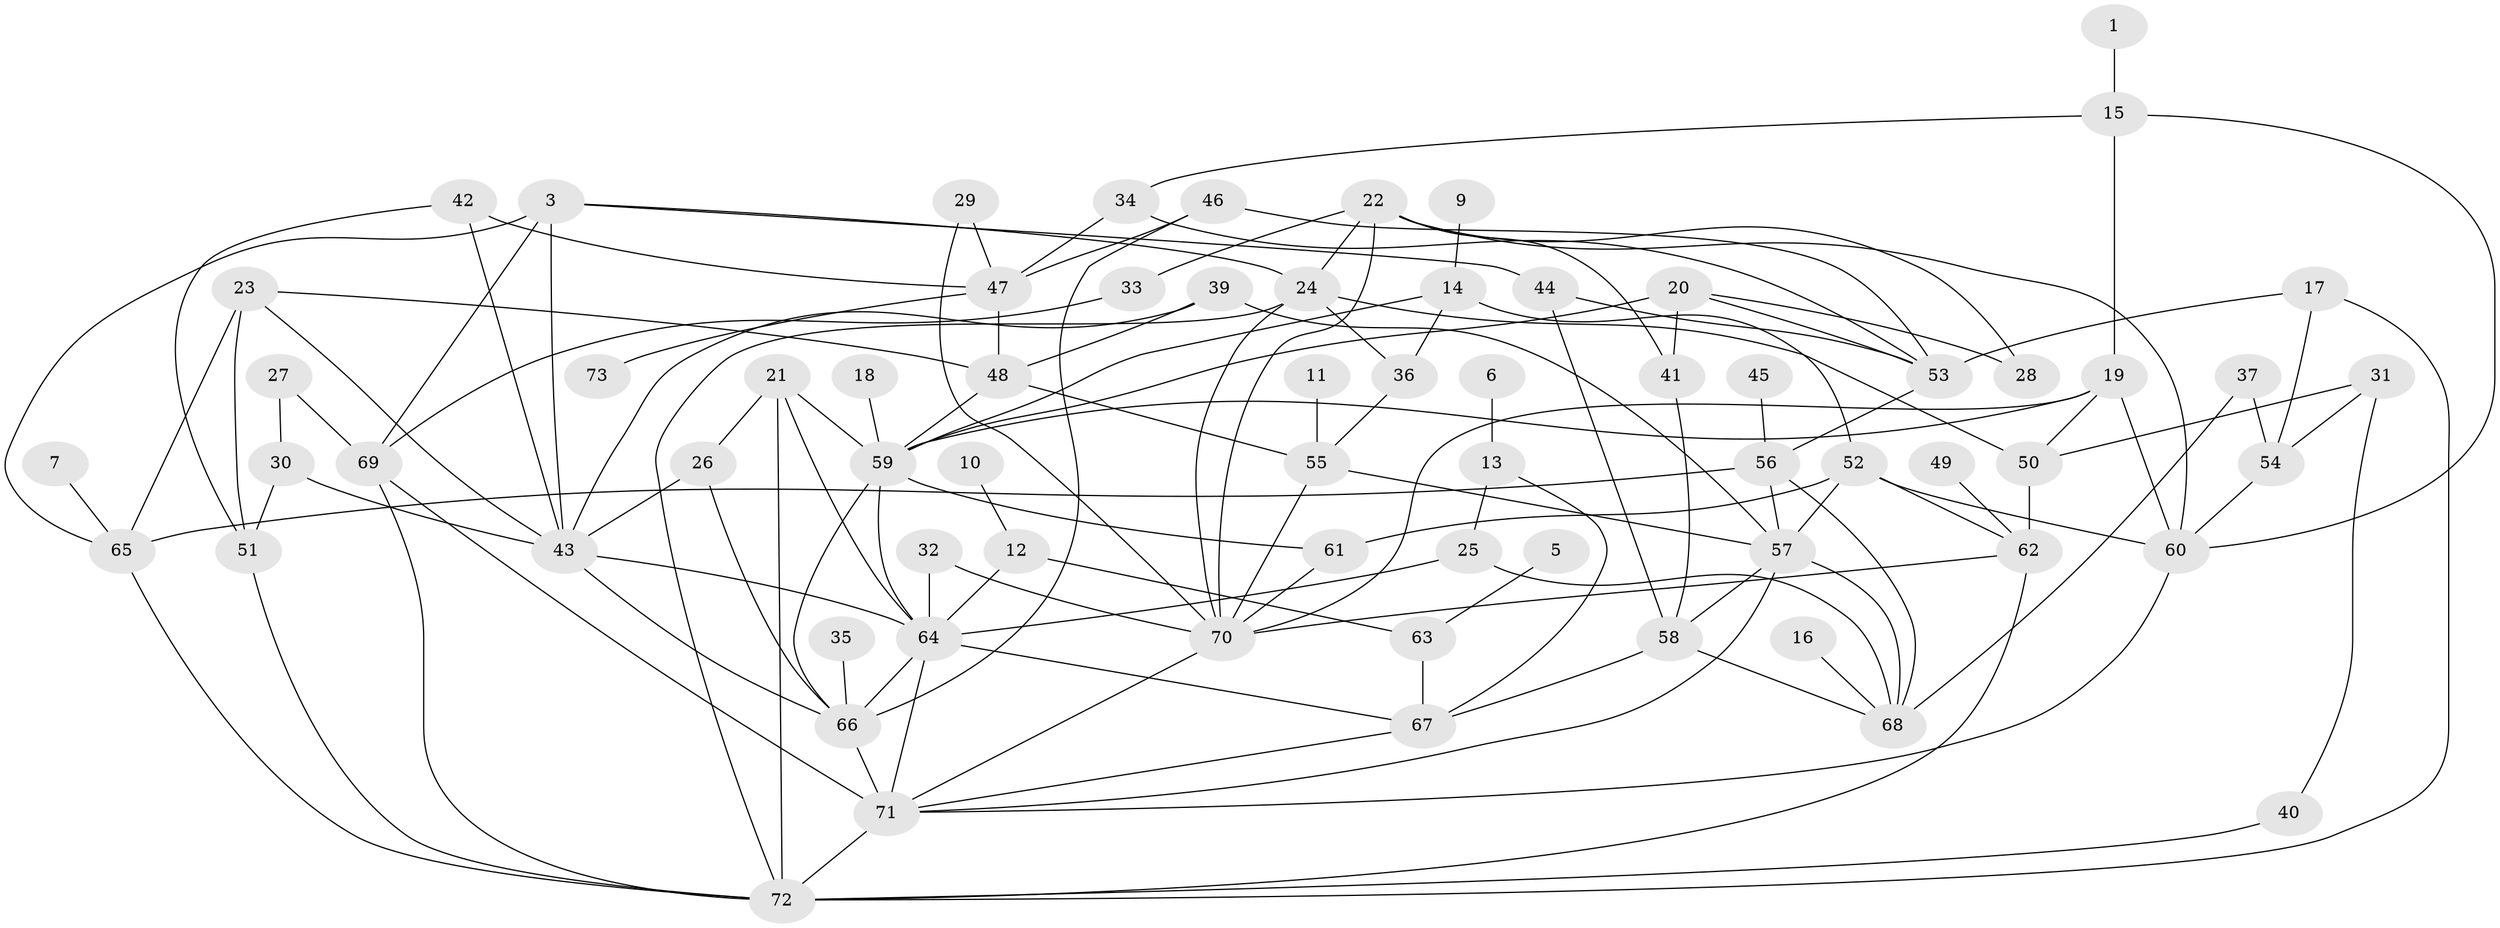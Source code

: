 // original degree distribution, {2: 0.273972602739726, 3: 0.22602739726027396, 5: 0.08904109589041095, 4: 0.1506849315068493, 1: 0.17123287671232876, 7: 0.02054794520547945, 0: 0.0273972602739726, 6: 0.0273972602739726, 8: 0.0136986301369863}
// Generated by graph-tools (version 1.1) at 2025/25/03/09/25 03:25:14]
// undirected, 69 vertices, 132 edges
graph export_dot {
graph [start="1"]
  node [color=gray90,style=filled];
  1;
  3;
  5;
  6;
  7;
  9;
  10;
  11;
  12;
  13;
  14;
  15;
  16;
  17;
  18;
  19;
  20;
  21;
  22;
  23;
  24;
  25;
  26;
  27;
  28;
  29;
  30;
  31;
  32;
  33;
  34;
  35;
  36;
  37;
  39;
  40;
  41;
  42;
  43;
  44;
  45;
  46;
  47;
  48;
  49;
  50;
  51;
  52;
  53;
  54;
  55;
  56;
  57;
  58;
  59;
  60;
  61;
  62;
  63;
  64;
  65;
  66;
  67;
  68;
  69;
  70;
  71;
  72;
  73;
  1 -- 15 [weight=1.0];
  3 -- 24 [weight=1.0];
  3 -- 43 [weight=1.0];
  3 -- 44 [weight=1.0];
  3 -- 65 [weight=1.0];
  3 -- 69 [weight=1.0];
  5 -- 63 [weight=1.0];
  6 -- 13 [weight=1.0];
  7 -- 65 [weight=1.0];
  9 -- 14 [weight=1.0];
  10 -- 12 [weight=1.0];
  11 -- 55 [weight=1.0];
  12 -- 63 [weight=1.0];
  12 -- 64 [weight=1.0];
  13 -- 25 [weight=1.0];
  13 -- 67 [weight=1.0];
  14 -- 36 [weight=1.0];
  14 -- 52 [weight=1.0];
  14 -- 59 [weight=1.0];
  15 -- 19 [weight=1.0];
  15 -- 34 [weight=1.0];
  15 -- 60 [weight=1.0];
  16 -- 68 [weight=1.0];
  17 -- 53 [weight=1.0];
  17 -- 54 [weight=1.0];
  17 -- 72 [weight=1.0];
  18 -- 59 [weight=1.0];
  19 -- 50 [weight=1.0];
  19 -- 59 [weight=1.0];
  19 -- 60 [weight=1.0];
  19 -- 70 [weight=1.0];
  20 -- 28 [weight=1.0];
  20 -- 41 [weight=1.0];
  20 -- 53 [weight=1.0];
  20 -- 59 [weight=2.0];
  21 -- 26 [weight=1.0];
  21 -- 59 [weight=1.0];
  21 -- 64 [weight=1.0];
  21 -- 72 [weight=1.0];
  22 -- 24 [weight=1.0];
  22 -- 28 [weight=1.0];
  22 -- 33 [weight=1.0];
  22 -- 41 [weight=1.0];
  22 -- 60 [weight=1.0];
  22 -- 70 [weight=1.0];
  23 -- 43 [weight=1.0];
  23 -- 48 [weight=1.0];
  23 -- 51 [weight=1.0];
  23 -- 65 [weight=1.0];
  24 -- 36 [weight=1.0];
  24 -- 50 [weight=1.0];
  24 -- 70 [weight=1.0];
  24 -- 72 [weight=1.0];
  25 -- 64 [weight=1.0];
  25 -- 68 [weight=1.0];
  26 -- 43 [weight=1.0];
  26 -- 66 [weight=1.0];
  27 -- 30 [weight=1.0];
  27 -- 69 [weight=1.0];
  29 -- 47 [weight=1.0];
  29 -- 70 [weight=1.0];
  30 -- 43 [weight=1.0];
  30 -- 51 [weight=1.0];
  31 -- 40 [weight=1.0];
  31 -- 50 [weight=1.0];
  31 -- 54 [weight=1.0];
  32 -- 64 [weight=1.0];
  32 -- 70 [weight=1.0];
  33 -- 69 [weight=1.0];
  34 -- 47 [weight=1.0];
  34 -- 53 [weight=1.0];
  35 -- 66 [weight=1.0];
  36 -- 55 [weight=1.0];
  37 -- 54 [weight=1.0];
  37 -- 68 [weight=1.0];
  39 -- 43 [weight=1.0];
  39 -- 48 [weight=1.0];
  39 -- 57 [weight=1.0];
  40 -- 72 [weight=1.0];
  41 -- 58 [weight=1.0];
  42 -- 43 [weight=1.0];
  42 -- 47 [weight=1.0];
  42 -- 51 [weight=1.0];
  43 -- 64 [weight=1.0];
  43 -- 66 [weight=1.0];
  44 -- 53 [weight=1.0];
  44 -- 58 [weight=1.0];
  45 -- 56 [weight=1.0];
  46 -- 47 [weight=1.0];
  46 -- 53 [weight=1.0];
  46 -- 66 [weight=1.0];
  47 -- 48 [weight=2.0];
  47 -- 73 [weight=1.0];
  48 -- 55 [weight=1.0];
  48 -- 59 [weight=1.0];
  49 -- 62 [weight=1.0];
  50 -- 62 [weight=1.0];
  51 -- 72 [weight=1.0];
  52 -- 57 [weight=1.0];
  52 -- 60 [weight=1.0];
  52 -- 61 [weight=1.0];
  52 -- 62 [weight=1.0];
  53 -- 56 [weight=1.0];
  54 -- 60 [weight=1.0];
  55 -- 57 [weight=1.0];
  55 -- 70 [weight=1.0];
  56 -- 57 [weight=1.0];
  56 -- 65 [weight=1.0];
  56 -- 68 [weight=1.0];
  57 -- 58 [weight=1.0];
  57 -- 68 [weight=1.0];
  57 -- 71 [weight=1.0];
  58 -- 67 [weight=1.0];
  58 -- 68 [weight=1.0];
  59 -- 61 [weight=1.0];
  59 -- 64 [weight=1.0];
  59 -- 66 [weight=1.0];
  60 -- 71 [weight=1.0];
  61 -- 70 [weight=1.0];
  62 -- 70 [weight=1.0];
  62 -- 72 [weight=1.0];
  63 -- 67 [weight=1.0];
  64 -- 66 [weight=1.0];
  64 -- 67 [weight=1.0];
  64 -- 71 [weight=1.0];
  65 -- 72 [weight=1.0];
  66 -- 71 [weight=2.0];
  67 -- 71 [weight=1.0];
  69 -- 71 [weight=1.0];
  69 -- 72 [weight=1.0];
  70 -- 71 [weight=1.0];
  71 -- 72 [weight=2.0];
}
